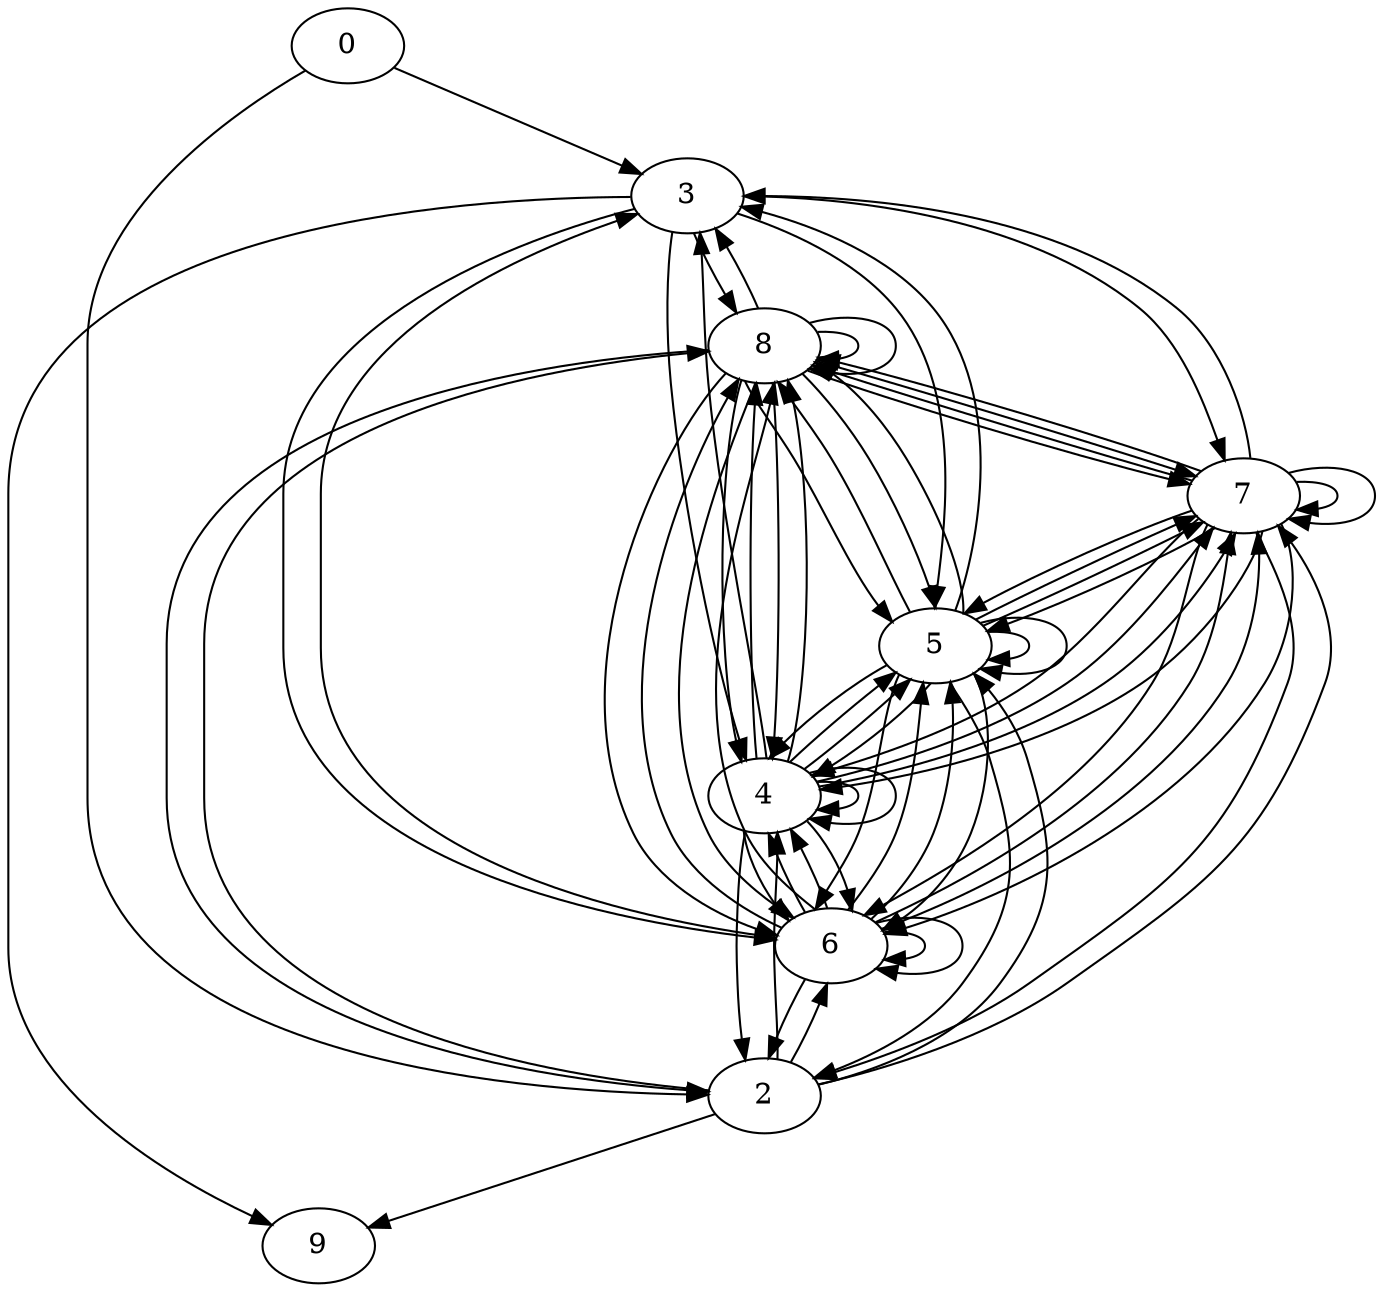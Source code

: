 digraph example {
	0 -> {3,2};
	{3,2} -> {9};
	{3,2} -> {8,6,4,5,7};
	{8,6,4,5,7} -> {3,2};
	{8,6,4,5,7} -> {8,6,4,5,7};
	{8,6,4,5,7} -> {8,6,4,5,7};
}
